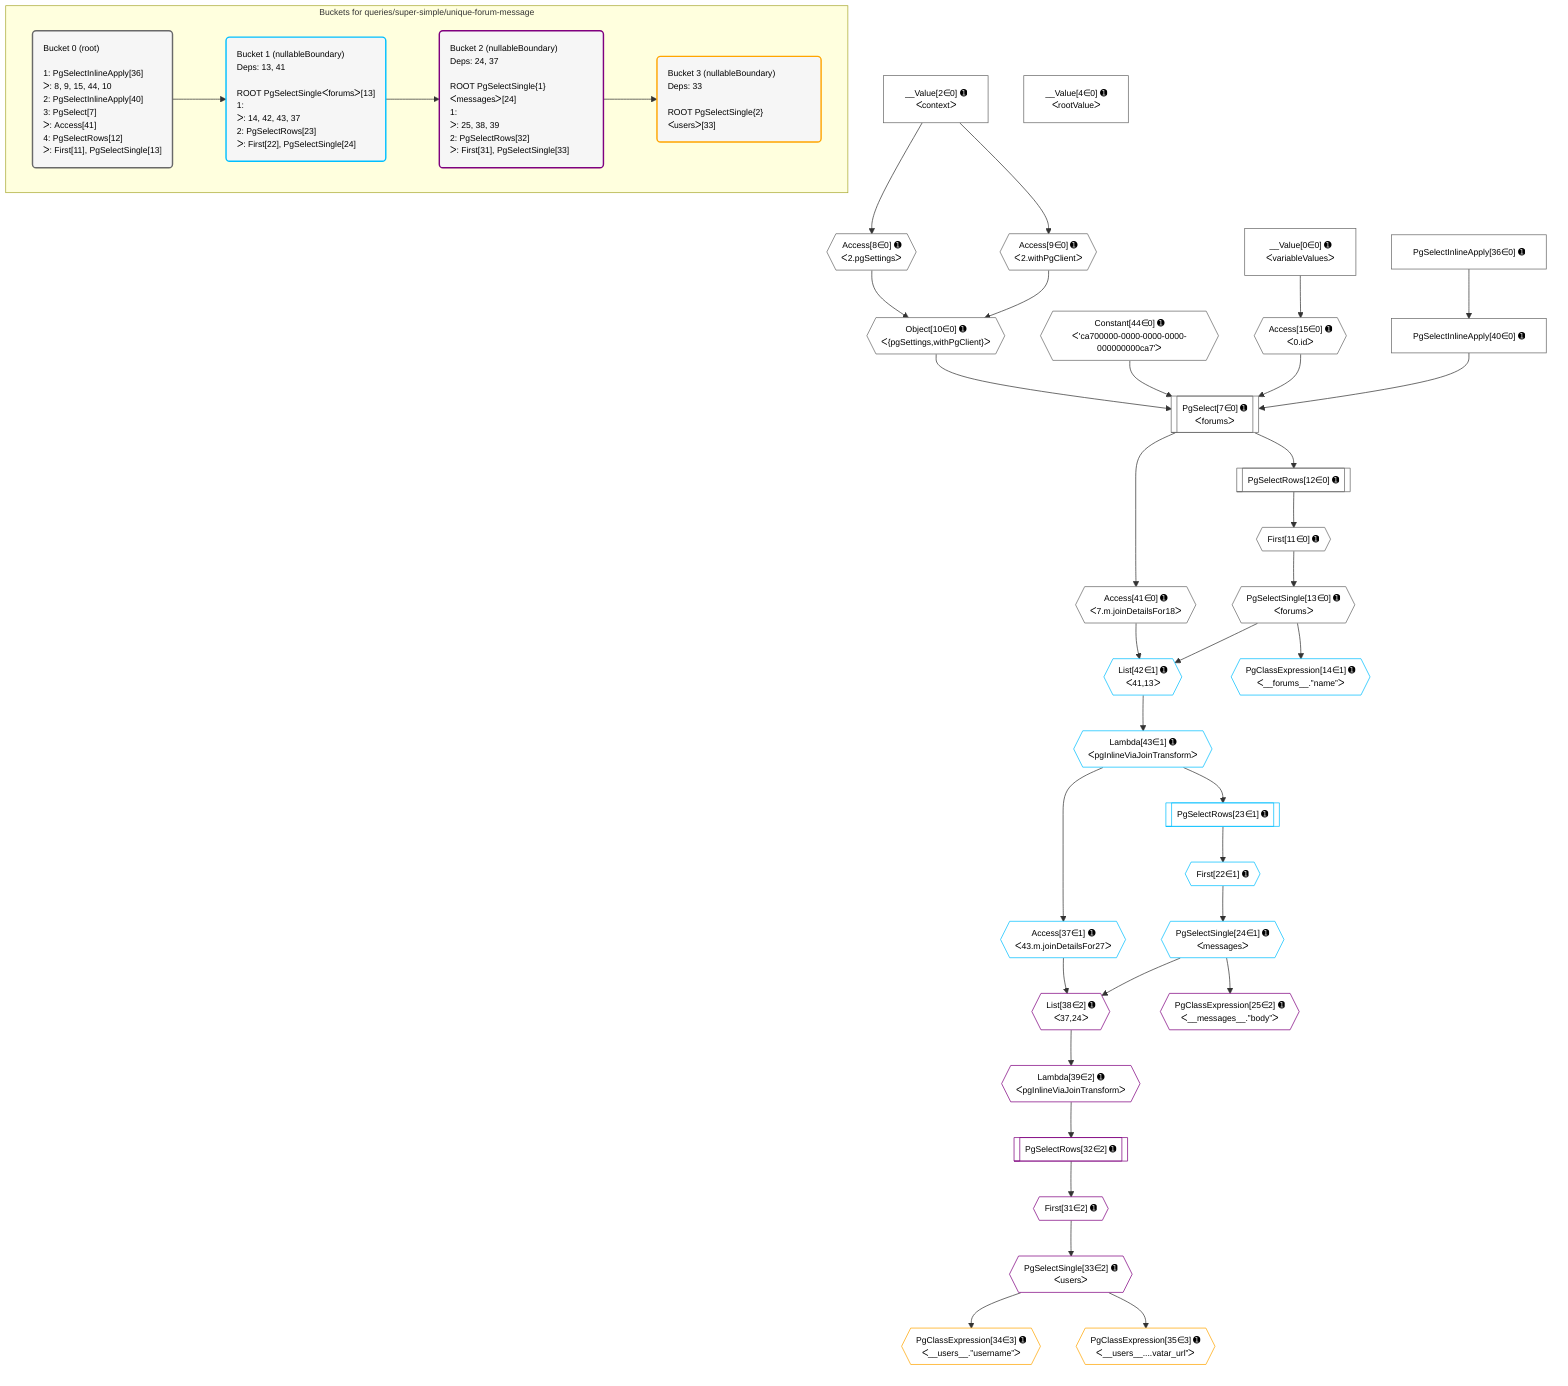 %%{init: {'themeVariables': { 'fontSize': '12px'}}}%%
graph TD
    classDef path fill:#eee,stroke:#000,color:#000
    classDef plan fill:#fff,stroke-width:1px,color:#000
    classDef itemplan fill:#fff,stroke-width:2px,color:#000
    classDef unbatchedplan fill:#dff,stroke-width:1px,color:#000
    classDef sideeffectplan fill:#fcc,stroke-width:2px,color:#000
    classDef bucket fill:#f6f6f6,color:#000,stroke-width:2px,text-align:left

    subgraph "Buckets for queries/super-simple/unique-forum-message"
    Bucket0("Bucket 0 (root)<br /><br />1: PgSelectInlineApply[36]<br />ᐳ: 8, 9, 15, 44, 10<br />2: PgSelectInlineApply[40]<br />3: PgSelect[7]<br />ᐳ: Access[41]<br />4: PgSelectRows[12]<br />ᐳ: First[11], PgSelectSingle[13]"):::bucket
    Bucket1("Bucket 1 (nullableBoundary)<br />Deps: 13, 41<br /><br />ROOT PgSelectSingleᐸforumsᐳ[13]<br />1: <br />ᐳ: 14, 42, 43, 37<br />2: PgSelectRows[23]<br />ᐳ: First[22], PgSelectSingle[24]"):::bucket
    Bucket2("Bucket 2 (nullableBoundary)<br />Deps: 24, 37<br /><br />ROOT PgSelectSingle{1}ᐸmessagesᐳ[24]<br />1: <br />ᐳ: 25, 38, 39<br />2: PgSelectRows[32]<br />ᐳ: First[31], PgSelectSingle[33]"):::bucket
    Bucket3("Bucket 3 (nullableBoundary)<br />Deps: 33<br /><br />ROOT PgSelectSingle{2}ᐸusersᐳ[33]"):::bucket
    end
    Bucket0 --> Bucket1
    Bucket1 --> Bucket2
    Bucket2 --> Bucket3

    %% plan dependencies
    PgSelect7[["PgSelect[7∈0] ➊<br />ᐸforumsᐳ"]]:::plan
    Object10{{"Object[10∈0] ➊<br />ᐸ{pgSettings,withPgClient}ᐳ"}}:::plan
    Constant44{{"Constant[44∈0] ➊<br />ᐸ'ca700000-0000-0000-0000-000000000ca7'ᐳ"}}:::plan
    Access15{{"Access[15∈0] ➊<br />ᐸ0.idᐳ"}}:::plan
    PgSelectInlineApply40["PgSelectInlineApply[40∈0] ➊"]:::plan
    Object10 & Constant44 & Access15 & PgSelectInlineApply40 --> PgSelect7
    Access8{{"Access[8∈0] ➊<br />ᐸ2.pgSettingsᐳ"}}:::plan
    Access9{{"Access[9∈0] ➊<br />ᐸ2.withPgClientᐳ"}}:::plan
    Access8 & Access9 --> Object10
    __Value2["__Value[2∈0] ➊<br />ᐸcontextᐳ"]:::plan
    __Value2 --> Access8
    __Value2 --> Access9
    First11{{"First[11∈0] ➊"}}:::plan
    PgSelectRows12[["PgSelectRows[12∈0] ➊"]]:::plan
    PgSelectRows12 --> First11
    PgSelect7 --> PgSelectRows12
    PgSelectSingle13{{"PgSelectSingle[13∈0] ➊<br />ᐸforumsᐳ"}}:::plan
    First11 --> PgSelectSingle13
    __Value0["__Value[0∈0] ➊<br />ᐸvariableValuesᐳ"]:::plan
    __Value0 --> Access15
    PgSelectInlineApply36["PgSelectInlineApply[36∈0] ➊"]:::plan
    PgSelectInlineApply36 --> PgSelectInlineApply40
    Access41{{"Access[41∈0] ➊<br />ᐸ7.m.joinDetailsFor18ᐳ"}}:::plan
    PgSelect7 --> Access41
    __Value4["__Value[4∈0] ➊<br />ᐸrootValueᐳ"]:::plan
    List42{{"List[42∈1] ➊<br />ᐸ41,13ᐳ"}}:::plan
    Access41 & PgSelectSingle13 --> List42
    PgClassExpression14{{"PgClassExpression[14∈1] ➊<br />ᐸ__forums__.”name”ᐳ"}}:::plan
    PgSelectSingle13 --> PgClassExpression14
    First22{{"First[22∈1] ➊"}}:::plan
    PgSelectRows23[["PgSelectRows[23∈1] ➊"]]:::plan
    PgSelectRows23 --> First22
    Lambda43{{"Lambda[43∈1] ➊<br />ᐸpgInlineViaJoinTransformᐳ"}}:::plan
    Lambda43 --> PgSelectRows23
    PgSelectSingle24{{"PgSelectSingle[24∈1] ➊<br />ᐸmessagesᐳ"}}:::plan
    First22 --> PgSelectSingle24
    Access37{{"Access[37∈1] ➊<br />ᐸ43.m.joinDetailsFor27ᐳ"}}:::plan
    Lambda43 --> Access37
    List42 --> Lambda43
    List38{{"List[38∈2] ➊<br />ᐸ37,24ᐳ"}}:::plan
    Access37 & PgSelectSingle24 --> List38
    PgClassExpression25{{"PgClassExpression[25∈2] ➊<br />ᐸ__messages__.”body”ᐳ"}}:::plan
    PgSelectSingle24 --> PgClassExpression25
    First31{{"First[31∈2] ➊"}}:::plan
    PgSelectRows32[["PgSelectRows[32∈2] ➊"]]:::plan
    PgSelectRows32 --> First31
    Lambda39{{"Lambda[39∈2] ➊<br />ᐸpgInlineViaJoinTransformᐳ"}}:::plan
    Lambda39 --> PgSelectRows32
    PgSelectSingle33{{"PgSelectSingle[33∈2] ➊<br />ᐸusersᐳ"}}:::plan
    First31 --> PgSelectSingle33
    List38 --> Lambda39
    PgClassExpression34{{"PgClassExpression[34∈3] ➊<br />ᐸ__users__.”username”ᐳ"}}:::plan
    PgSelectSingle33 --> PgClassExpression34
    PgClassExpression35{{"PgClassExpression[35∈3] ➊<br />ᐸ__users__....vatar_url”ᐳ"}}:::plan
    PgSelectSingle33 --> PgClassExpression35

    %% define steps
    classDef bucket0 stroke:#696969
    class Bucket0,__Value0,__Value2,__Value4,PgSelect7,Access8,Access9,Object10,First11,PgSelectRows12,PgSelectSingle13,Access15,PgSelectInlineApply36,PgSelectInlineApply40,Access41,Constant44 bucket0
    classDef bucket1 stroke:#00bfff
    class Bucket1,PgClassExpression14,First22,PgSelectRows23,PgSelectSingle24,Access37,List42,Lambda43 bucket1
    classDef bucket2 stroke:#7f007f
    class Bucket2,PgClassExpression25,First31,PgSelectRows32,PgSelectSingle33,List38,Lambda39 bucket2
    classDef bucket3 stroke:#ffa500
    class Bucket3,PgClassExpression34,PgClassExpression35 bucket3
